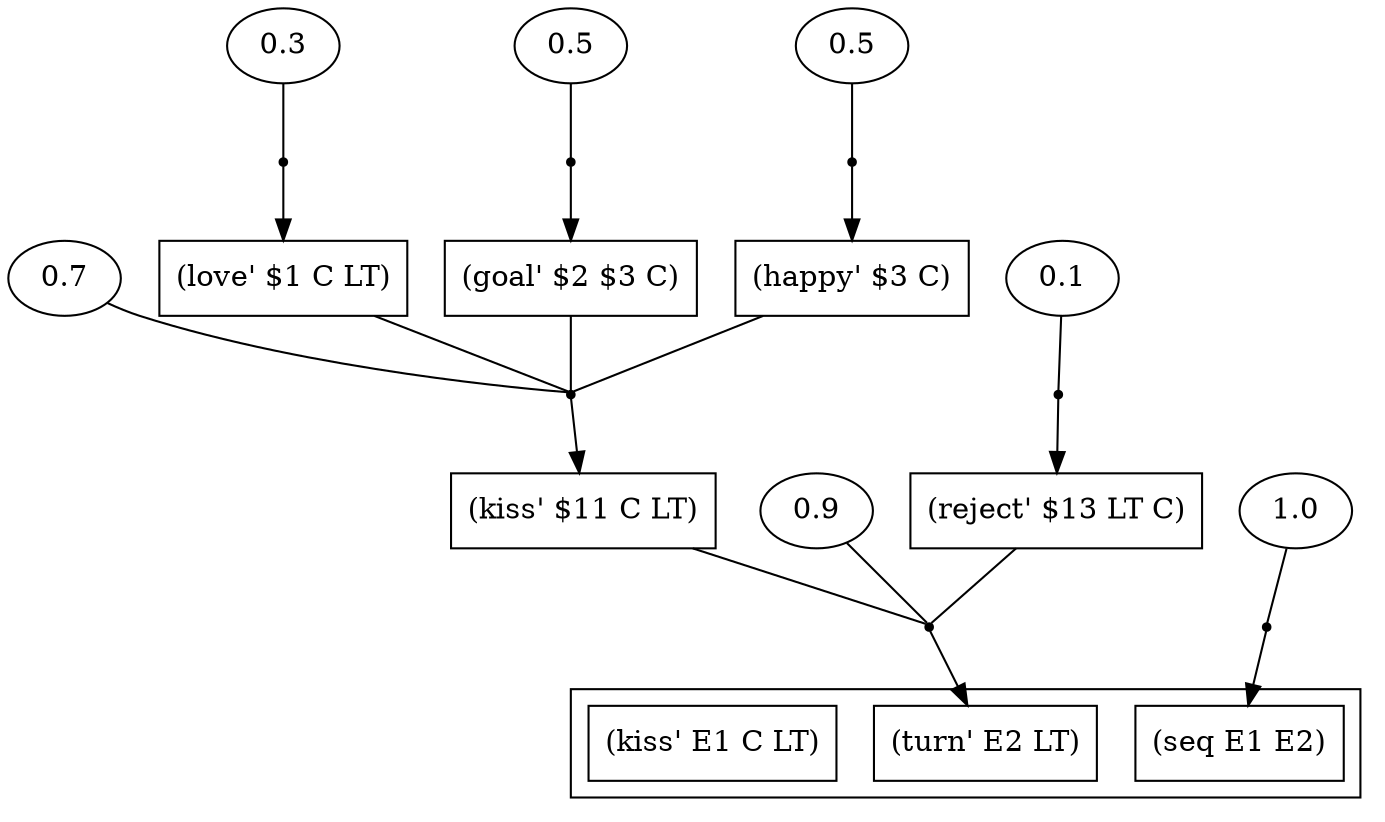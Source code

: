 digraph proof {
 graph [rankdir="TB"]
  e0 [label="0.7"];
  e1 [label="0.3"];
  e2 [label="0.5"];
  e3 [label="0.5"];
  e4 [label="0.9"];
  e5 [label="0.1"];
  e6 [label="1.0"];
  i0 [shape=box label="(love' $1 C LT)"];
  i1 [shape=box label="(goal' $2 $3 C)"];
  i2 [shape=box label="(happy' $3 C)"];
  i3 [shape=box label="(kiss' $11 C LT)"];
  i4 [shape=box label="(reject' $13 LT C)"];
  r0 [shape=point];
  r0 -> i3
  i0 -> r0 [arrowhead=none]
  i1 -> r0 [arrowhead=none]
  i2 -> r0 [arrowhead=none]
  e0 -> r0 [arrowhead=none]
  r1 [shape=point];
  r1 -> i0
  e1 -> r1 [arrowhead=none]
  r2 [shape=point];
  r2 -> i1
  e2 -> r2 [arrowhead=none]
  r3 [shape=point];
  r3 -> i2
  e3 -> r3 [arrowhead=none]
  r4 [shape=point];
  r4 -> o1
  i3 -> r4 [arrowhead=none]
  i4 -> r4 [arrowhead=none]
  e4 -> r4 [arrowhead=none]
  r5 [shape=point];
  r5 -> i4
  e5 -> r5 [arrowhead=none]
  r6 [shape=point];
  r6 -> o2
  e6 -> r6 [arrowhead=none]
 subgraph cluster {  o0 [shape=box label="(kiss' E1 C LT)"];
  o1 [shape=box label="(turn' E2 LT)"];
  o2 [shape=box label="(seq E1 E2)"];
 }
}

